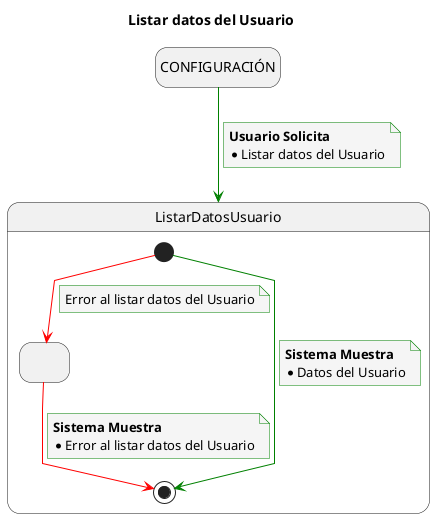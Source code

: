 @startuml

title Listar datos del Usuario

skinparam {
    NoteBackgroundColor #whiteSmoke
    ArrowColor #green
    NoteBorderColor #green
    linetype polyline
}

hide empty description

state startState as "CONFIGURACIÓN"

startState --> ListarDatosUsuario
note on link
    <b>Usuario Solicita</b>
    * Listar datos del Usuario
end note

state ListarDatosUsuario {
    state 2 as " "
    [*] --> [*] 
    note on link
        <b>Sistema Muestra</b>
        * Datos del Usuario
    end note

    [*] -[#red]-> 2
    note on link
        Error al listar datos del Usuario
    end note

    2 -[#red]-> [*]
    note on link
        <b>Sistema Muestra</b>
        * Error al listar datos del Usuario
    end note


}

@enduml